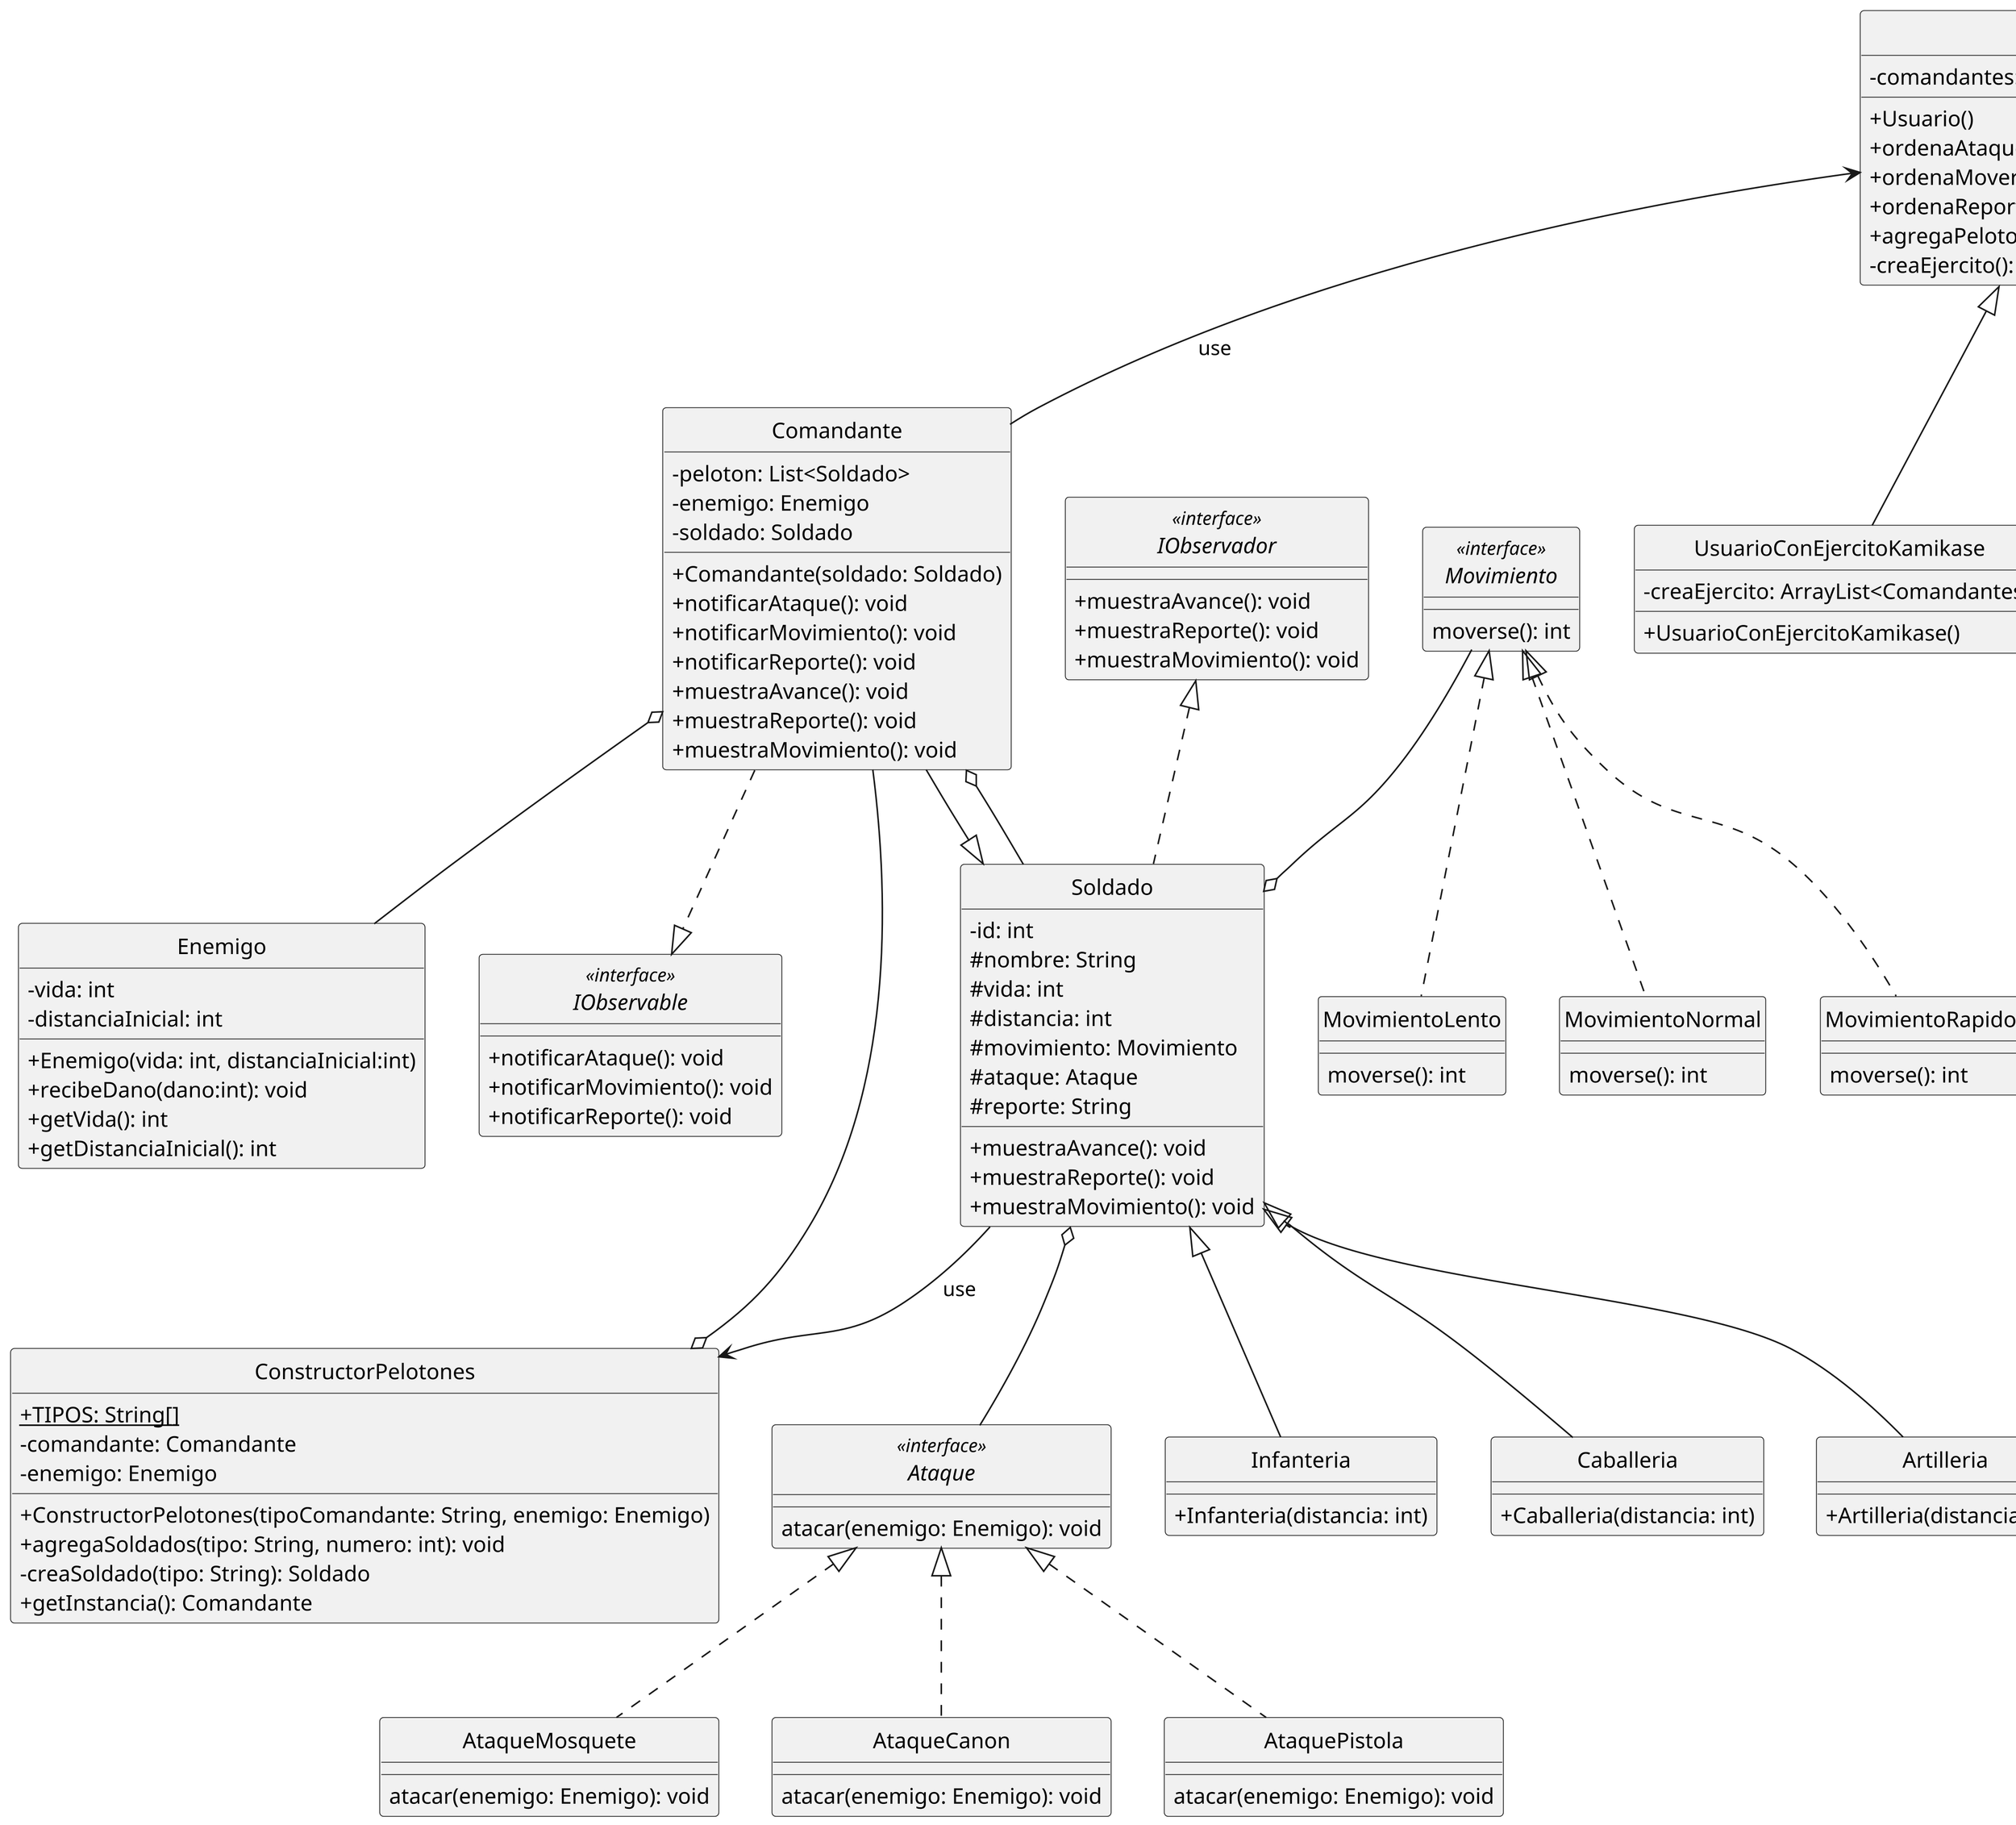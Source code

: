 @startuml DiagramaClases
skinparam dpi 300
skinparam classAttributeIconSize 0
hide circle
/'-----Clases y subclases de soldado----'/
class Soldado {
    -id: int
    #nombre: String
    #vida: int
    #distancia: int
    #movimiento: Movimiento
    #ataque: Ataque
    #reporte: String
    /'-----Metodos----'/
    +muestraAvance(): void
    +muestraReporte(): void
    +muestraMovimiento(): void
}

class Infanteria{
    +Infanteria(distancia: int)
}


class Caballeria{
    +Caballeria(distancia: int)
}

class Artilleria{
    +Artilleria(distancia: int)
}

Soldado <|-- Infanteria
Soldado <|-- Caballeria
Soldado <|-- Artilleria

/'-----Strategy Movimiento----'/
interface Movimiento<<interface>>{
    moverse(): int
}

class MovimientoLento{
    moverse(): int
}

class MovimientoNormal{
    moverse(): int
}

class MovimientoRapido{
    moverse(): int
}
Movimiento <|.. MovimientoLento
Movimiento <|.. MovimientoNormal
Movimiento <|.. MovimientoRapido

Movimiento --o Soldado

/'-----Strategy Ataque----'/
interface Ataque<<interface>>{
    atacar(enemigo: Enemigo): void
}

class AtaqueMosquete{
    atacar(enemigo: Enemigo): void
}

class AtaqueCanon{
    atacar(enemigo: Enemigo): void
}

class AtaquePistola{
    atacar(enemigo: Enemigo): void
}

Ataque <|.. AtaqueMosquete
Ataque <|.. AtaqueCanon
Ataque <|.. AtaquePistola

Soldado o-- Ataque

/'-----Comandante----'/

class Comandante{
    -peloton: List<Soldado>
    -enemigo: Enemigo
    -soldado: Soldado
    +Comandante(soldado: Soldado)
    +notificarAtaque(): void
    +notificarMovimiento(): void
    +notificarReporte(): void
    +muestraAvance(): void
    +muestraReporte(): void
    +muestraMovimiento(): void
}

class Enemigo{
    -vida: int
    -distanciaInicial: int
    +Enemigo(vida: int, distanciaInicial:int)
    +recibeDano(dano:int): void
    +getVida(): int
    +getDistanciaInicial(): int
}

interface IObservable<<interface>>{
    +notificarAtaque(): void
    +notificarMovimiento(): void
    +notificarReporte(): void
}

interface IObservador<<interface>>{
    +muestraAvance(): void
    +muestraReporte(): void
    +muestraMovimiento(): void
}

Comandante --|> Soldado
Comandante o-- Soldado
Comandante ..|> IObservable
IObservador <|.. Soldado
Comandante o-- Enemigo

/'-----BuilderPelotones----'/

class ConstructorPelotones{
    +{static} TIPOS: String[]
    -comandante: Comandante
    -enemigo: Enemigo
    +ConstructorPelotones(tipoComandante: String, enemigo: Enemigo)
    +agregaSoldados(tipo: String, numero: int): void
    -creaSoldado(tipo: String): Soldado
    +getInstancia(): Comandante
}

Comandante --o ConstructorPelotones
Soldado -->ConstructorPelotones :use

class Usuario{
    -comandantes: List<Comandantes>
    +Usuario()
    +ordenaAtaque(): void
    +ordenaMoverse(): void
    +ordenaReportarse(): void
    +agregaPeloton(): void
    -creaEjercito(): ArrayList<Comandantes>
}

class UsuarioConEjercitoKamikase{
    +UsuarioConEjercitoKamikase()
    -creaEjercito: ArrayList<Comandantes>
}


class UsuarioConEjercitoExplorador{
    +UsuarioConEjercitoExplorador()
    -creaEjercito: ArrayList<Comandantes>
}

class UsuarioConEjercitoDefault{
    +UsuarioConEjercitoDefault()
    -creaEjercito: ArrayList<Comandantes>
}
Usuario <-- Comandante: use
Usuario <|-- UsuarioConEjercitoKamikase
Usuario <|-- UsuarioConEjercitoExplorador
Usuario <|-- UsuarioConEjercitoDefault
@enduml

